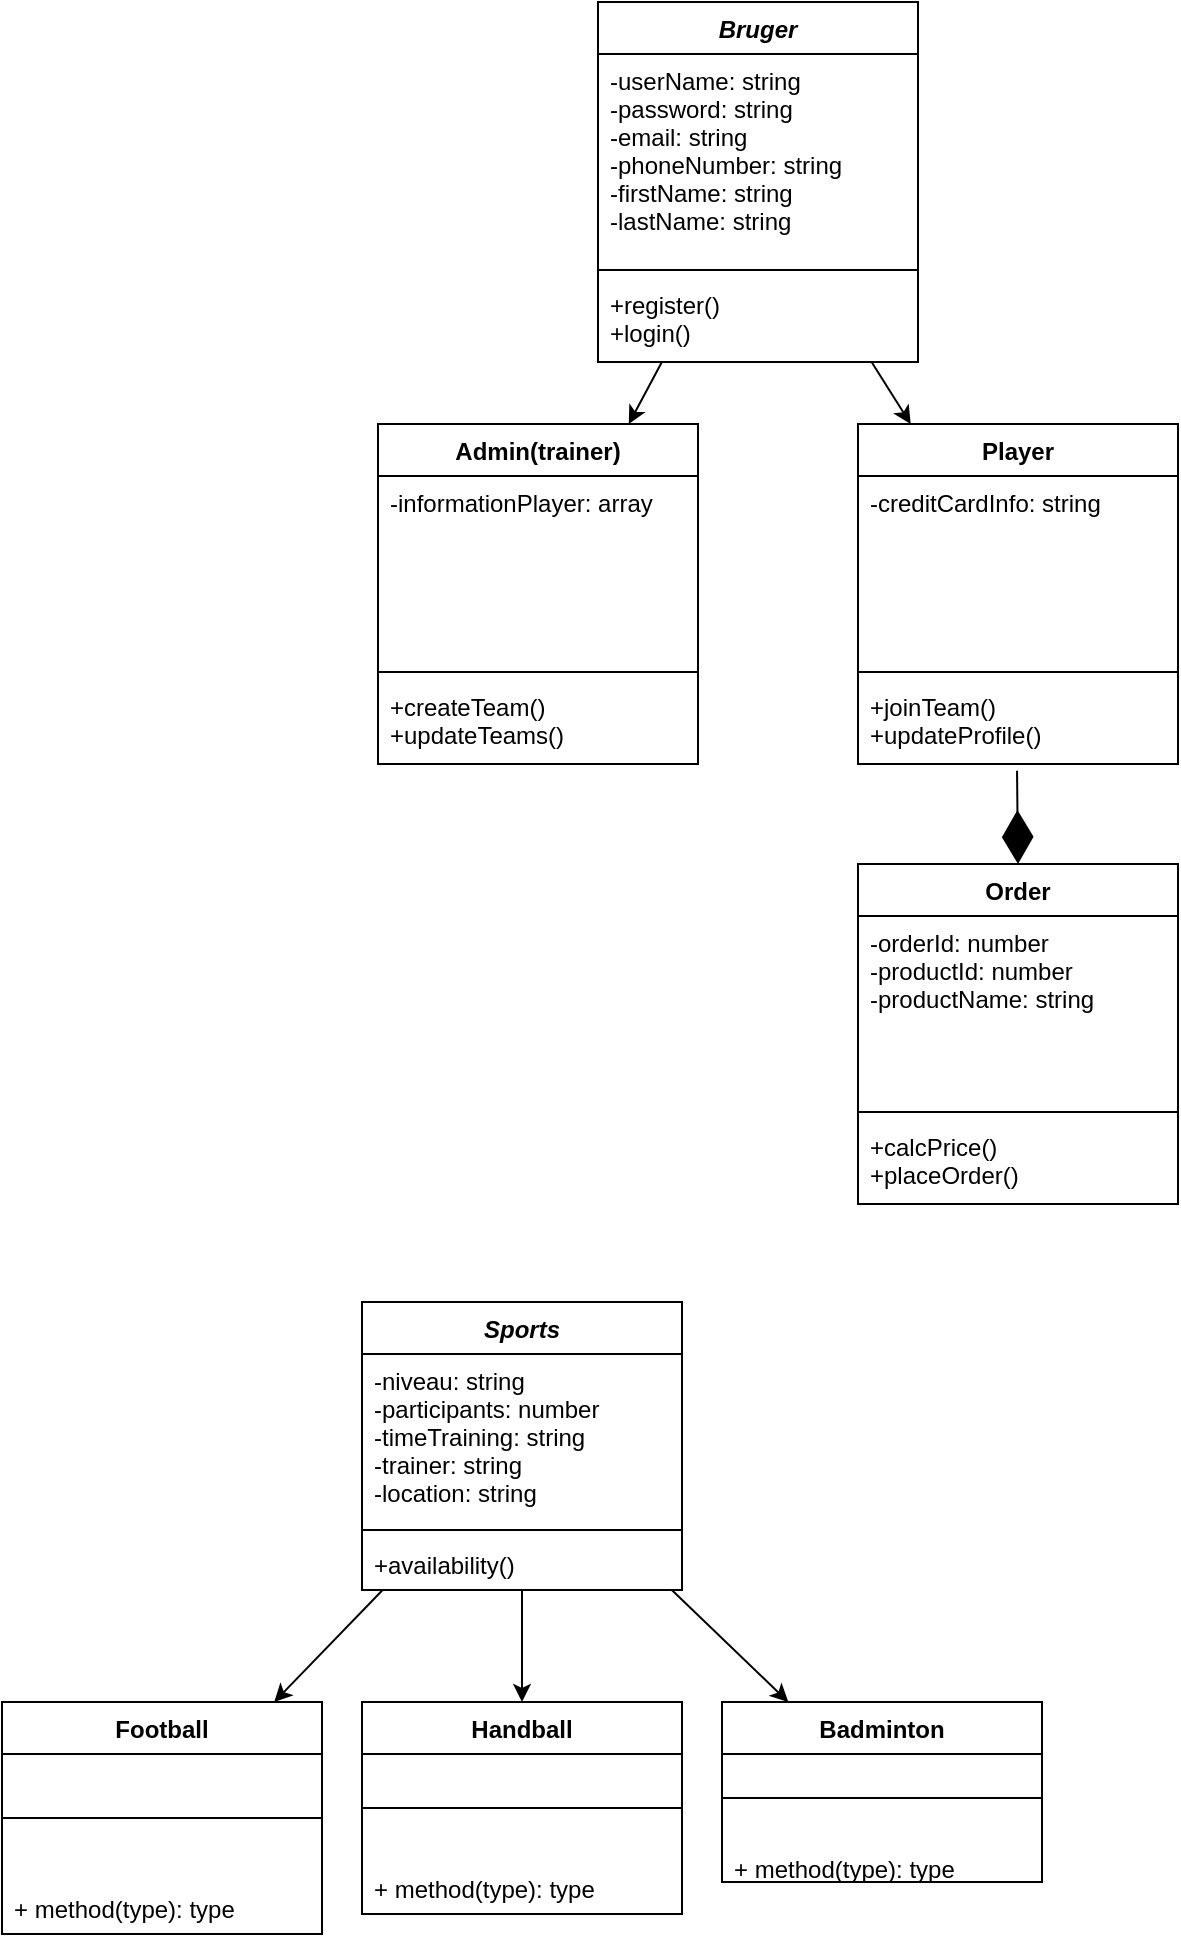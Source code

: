 <mxfile version="12.0.0" type="github" pages="1"><diagram id="Vmeegc6ejv_8Vc7JIMB2" name="Page-1"><mxGraphModel dx="1264" dy="534" grid="1" gridSize="10" guides="1" tooltips="1" connect="1" arrows="1" fold="1" page="1" pageScale="1" pageWidth="827" pageHeight="1169" math="0" shadow="0"><root><mxCell id="0"/><mxCell id="1" parent="0"/><mxCell id="K51mfnr3Kgzf52QpoJ1k-43" value="" style="edgeStyle=none;rounded=0;orthogonalLoop=1;jettySize=auto;html=1;" edge="1" parent="1" source="YfjfltWNitnxMf3frFMw-1" target="K51mfnr3Kgzf52QpoJ1k-39"><mxGeometry relative="1" as="geometry"/></mxCell><mxCell id="K51mfnr3Kgzf52QpoJ1k-49" value="" style="edgeStyle=none;rounded=0;orthogonalLoop=1;jettySize=auto;html=1;" edge="1" parent="1" source="YfjfltWNitnxMf3frFMw-1" target="K51mfnr3Kgzf52QpoJ1k-45"><mxGeometry relative="1" as="geometry"/></mxCell><mxCell id="YfjfltWNitnxMf3frFMw-1" value="Bruger" style="swimlane;fontStyle=3;align=center;verticalAlign=top;childLayout=stackLayout;horizontal=1;startSize=26;horizontalStack=0;resizeParent=1;resizeParentMax=0;resizeLast=0;collapsible=1;marginBottom=0;" parent="1" vertex="1"><mxGeometry x="350" y="29" width="160" height="180" as="geometry"><mxRectangle x="350" y="29" width="70" height="26" as="alternateBounds"/></mxGeometry></mxCell><mxCell id="YfjfltWNitnxMf3frFMw-2" value="-userName: string&#10;-password: string&#10;-email: string&#10;-phoneNumber: string&#10;-firstName: string&#10;-lastName: string&#10;&#10;" style="text;strokeColor=none;fillColor=none;align=left;verticalAlign=top;spacingLeft=4;spacingRight=4;overflow=hidden;rotatable=0;points=[[0,0.5],[1,0.5]];portConstraint=eastwest;" parent="YfjfltWNitnxMf3frFMw-1" vertex="1"><mxGeometry y="26" width="160" height="104" as="geometry"/></mxCell><mxCell id="YfjfltWNitnxMf3frFMw-3" value="" style="line;strokeWidth=1;fillColor=none;align=left;verticalAlign=middle;spacingTop=-1;spacingLeft=3;spacingRight=3;rotatable=0;labelPosition=right;points=[];portConstraint=eastwest;" parent="YfjfltWNitnxMf3frFMw-1" vertex="1"><mxGeometry y="130" width="160" height="8" as="geometry"/></mxCell><mxCell id="K51mfnr3Kgzf52QpoJ1k-38" value="+register()&#10;+login()" style="text;strokeColor=none;fillColor=none;align=left;verticalAlign=top;spacingLeft=4;spacingRight=4;overflow=hidden;rotatable=0;points=[[0,0.5],[1,0.5]];portConstraint=eastwest;" vertex="1" parent="YfjfltWNitnxMf3frFMw-1"><mxGeometry y="138" width="160" height="42" as="geometry"/></mxCell><mxCell id="K51mfnr3Kgzf52QpoJ1k-45" value="Admin(trainer)" style="swimlane;fontStyle=1;align=center;verticalAlign=top;childLayout=stackLayout;horizontal=1;startSize=26;horizontalStack=0;resizeParent=1;resizeParentMax=0;resizeLast=0;collapsible=1;marginBottom=0;" vertex="1" parent="1"><mxGeometry x="240" y="240" width="160" height="170" as="geometry"><mxRectangle x="350" y="29" width="70" height="26" as="alternateBounds"/></mxGeometry></mxCell><mxCell id="K51mfnr3Kgzf52QpoJ1k-46" value="-informationPlayer: array&#10;" style="text;strokeColor=none;fillColor=none;align=left;verticalAlign=top;spacingLeft=4;spacingRight=4;overflow=hidden;rotatable=0;points=[[0,0.5],[1,0.5]];portConstraint=eastwest;" vertex="1" parent="K51mfnr3Kgzf52QpoJ1k-45"><mxGeometry y="26" width="160" height="94" as="geometry"/></mxCell><mxCell id="K51mfnr3Kgzf52QpoJ1k-47" value="" style="line;strokeWidth=1;fillColor=none;align=left;verticalAlign=middle;spacingTop=-1;spacingLeft=3;spacingRight=3;rotatable=0;labelPosition=right;points=[];portConstraint=eastwest;" vertex="1" parent="K51mfnr3Kgzf52QpoJ1k-45"><mxGeometry y="120" width="160" height="8" as="geometry"/></mxCell><mxCell id="K51mfnr3Kgzf52QpoJ1k-48" value="+createTeam()&#10;+updateTeams()" style="text;strokeColor=none;fillColor=none;align=left;verticalAlign=top;spacingLeft=4;spacingRight=4;overflow=hidden;rotatable=0;points=[[0,0.5],[1,0.5]];portConstraint=eastwest;" vertex="1" parent="K51mfnr3Kgzf52QpoJ1k-45"><mxGeometry y="128" width="160" height="42" as="geometry"/></mxCell><mxCell id="K51mfnr3Kgzf52QpoJ1k-39" value="Player" style="swimlane;fontStyle=1;align=center;verticalAlign=top;childLayout=stackLayout;horizontal=1;startSize=26;horizontalStack=0;resizeParent=1;resizeParentMax=0;resizeLast=0;collapsible=1;marginBottom=0;" vertex="1" parent="1"><mxGeometry x="480" y="240" width="160" height="170" as="geometry"><mxRectangle x="350" y="29" width="70" height="26" as="alternateBounds"/></mxGeometry></mxCell><mxCell id="K51mfnr3Kgzf52QpoJ1k-40" value="-creditCardInfo: string&#10;" style="text;strokeColor=none;fillColor=none;align=left;verticalAlign=top;spacingLeft=4;spacingRight=4;overflow=hidden;rotatable=0;points=[[0,0.5],[1,0.5]];portConstraint=eastwest;" vertex="1" parent="K51mfnr3Kgzf52QpoJ1k-39"><mxGeometry y="26" width="160" height="94" as="geometry"/></mxCell><mxCell id="K51mfnr3Kgzf52QpoJ1k-41" value="" style="line;strokeWidth=1;fillColor=none;align=left;verticalAlign=middle;spacingTop=-1;spacingLeft=3;spacingRight=3;rotatable=0;labelPosition=right;points=[];portConstraint=eastwest;" vertex="1" parent="K51mfnr3Kgzf52QpoJ1k-39"><mxGeometry y="120" width="160" height="8" as="geometry"/></mxCell><mxCell id="K51mfnr3Kgzf52QpoJ1k-42" value="+joinTeam()&#10;+updateProfile()" style="text;strokeColor=none;fillColor=none;align=left;verticalAlign=top;spacingLeft=4;spacingRight=4;overflow=hidden;rotatable=0;points=[[0,0.5],[1,0.5]];portConstraint=eastwest;" vertex="1" parent="K51mfnr3Kgzf52QpoJ1k-39"><mxGeometry y="128" width="160" height="42" as="geometry"/></mxCell><mxCell id="K51mfnr3Kgzf52QpoJ1k-57" value="Order" style="swimlane;fontStyle=1;align=center;verticalAlign=top;childLayout=stackLayout;horizontal=1;startSize=26;horizontalStack=0;resizeParent=1;resizeParentMax=0;resizeLast=0;collapsible=1;marginBottom=0;" vertex="1" parent="1"><mxGeometry x="480" y="460" width="160" height="170" as="geometry"><mxRectangle x="350" y="29" width="70" height="26" as="alternateBounds"/></mxGeometry></mxCell><mxCell id="K51mfnr3Kgzf52QpoJ1k-58" value="-orderId: number&#10;-productId: number&#10;-productName: string&#10;" style="text;strokeColor=none;fillColor=none;align=left;verticalAlign=top;spacingLeft=4;spacingRight=4;overflow=hidden;rotatable=0;points=[[0,0.5],[1,0.5]];portConstraint=eastwest;" vertex="1" parent="K51mfnr3Kgzf52QpoJ1k-57"><mxGeometry y="26" width="160" height="94" as="geometry"/></mxCell><mxCell id="K51mfnr3Kgzf52QpoJ1k-59" value="" style="line;strokeWidth=1;fillColor=none;align=left;verticalAlign=middle;spacingTop=-1;spacingLeft=3;spacingRight=3;rotatable=0;labelPosition=right;points=[];portConstraint=eastwest;" vertex="1" parent="K51mfnr3Kgzf52QpoJ1k-57"><mxGeometry y="120" width="160" height="8" as="geometry"/></mxCell><mxCell id="K51mfnr3Kgzf52QpoJ1k-60" value="+calcPrice()&#10;+placeOrder()" style="text;strokeColor=none;fillColor=none;align=left;verticalAlign=top;spacingLeft=4;spacingRight=4;overflow=hidden;rotatable=0;points=[[0,0.5],[1,0.5]];portConstraint=eastwest;" vertex="1" parent="K51mfnr3Kgzf52QpoJ1k-57"><mxGeometry y="128" width="160" height="42" as="geometry"/></mxCell><mxCell id="K51mfnr3Kgzf52QpoJ1k-22" value="" style="edgeStyle=none;rounded=0;orthogonalLoop=1;jettySize=auto;html=1;" edge="1" parent="1" source="K51mfnr3Kgzf52QpoJ1k-14" target="K51mfnr3Kgzf52QpoJ1k-18"><mxGeometry relative="1" as="geometry"/></mxCell><mxCell id="K51mfnr3Kgzf52QpoJ1k-27" value="" style="edgeStyle=none;rounded=0;orthogonalLoop=1;jettySize=auto;html=1;" edge="1" parent="1" source="K51mfnr3Kgzf52QpoJ1k-14" target="K51mfnr3Kgzf52QpoJ1k-23"><mxGeometry relative="1" as="geometry"/></mxCell><mxCell id="K51mfnr3Kgzf52QpoJ1k-32" value="" style="edgeStyle=none;rounded=0;orthogonalLoop=1;jettySize=auto;html=1;" edge="1" parent="1" source="K51mfnr3Kgzf52QpoJ1k-14" target="K51mfnr3Kgzf52QpoJ1k-28"><mxGeometry relative="1" as="geometry"/></mxCell><mxCell id="K51mfnr3Kgzf52QpoJ1k-14" value="Sports" style="swimlane;fontStyle=3;align=center;verticalAlign=top;childLayout=stackLayout;horizontal=1;startSize=26;horizontalStack=0;resizeParent=1;resizeParentMax=0;resizeLast=0;collapsible=1;marginBottom=0;" vertex="1" parent="1"><mxGeometry x="232" y="679" width="160" height="144" as="geometry"/></mxCell><mxCell id="K51mfnr3Kgzf52QpoJ1k-15" value="-niveau: string&#10;-participants: number&#10;-timeTraining: string&#10;-trainer: string&#10;-location: string" style="text;strokeColor=none;fillColor=none;align=left;verticalAlign=top;spacingLeft=4;spacingRight=4;overflow=hidden;rotatable=0;points=[[0,0.5],[1,0.5]];portConstraint=eastwest;" vertex="1" parent="K51mfnr3Kgzf52QpoJ1k-14"><mxGeometry y="26" width="160" height="84" as="geometry"/></mxCell><mxCell id="K51mfnr3Kgzf52QpoJ1k-16" value="" style="line;strokeWidth=1;fillColor=none;align=left;verticalAlign=middle;spacingTop=-1;spacingLeft=3;spacingRight=3;rotatable=0;labelPosition=right;points=[];portConstraint=eastwest;" vertex="1" parent="K51mfnr3Kgzf52QpoJ1k-14"><mxGeometry y="110" width="160" height="8" as="geometry"/></mxCell><mxCell id="K51mfnr3Kgzf52QpoJ1k-17" value="+availability()" style="text;strokeColor=none;fillColor=none;align=left;verticalAlign=top;spacingLeft=4;spacingRight=4;overflow=hidden;rotatable=0;points=[[0,0.5],[1,0.5]];portConstraint=eastwest;" vertex="1" parent="K51mfnr3Kgzf52QpoJ1k-14"><mxGeometry y="118" width="160" height="26" as="geometry"/></mxCell><mxCell id="K51mfnr3Kgzf52QpoJ1k-28" value="Handball" style="swimlane;fontStyle=1;align=center;verticalAlign=top;childLayout=stackLayout;horizontal=1;startSize=26;horizontalStack=0;resizeParent=1;resizeParentMax=0;resizeLast=0;collapsible=1;marginBottom=0;" vertex="1" parent="1"><mxGeometry x="232" y="879" width="160" height="106" as="geometry"/></mxCell><mxCell id="K51mfnr3Kgzf52QpoJ1k-30" value="" style="line;strokeWidth=1;fillColor=none;align=left;verticalAlign=middle;spacingTop=-1;spacingLeft=3;spacingRight=3;rotatable=0;labelPosition=right;points=[];portConstraint=eastwest;" vertex="1" parent="K51mfnr3Kgzf52QpoJ1k-28"><mxGeometry y="26" width="160" height="54" as="geometry"/></mxCell><mxCell id="K51mfnr3Kgzf52QpoJ1k-31" value="+ method(type): type" style="text;strokeColor=none;fillColor=none;align=left;verticalAlign=top;spacingLeft=4;spacingRight=4;overflow=hidden;rotatable=0;points=[[0,0.5],[1,0.5]];portConstraint=eastwest;" vertex="1" parent="K51mfnr3Kgzf52QpoJ1k-28"><mxGeometry y="80" width="160" height="26" as="geometry"/></mxCell><mxCell id="K51mfnr3Kgzf52QpoJ1k-23" value="Badminton" style="swimlane;fontStyle=1;align=center;verticalAlign=top;childLayout=stackLayout;horizontal=1;startSize=26;horizontalStack=0;resizeParent=1;resizeParentMax=0;resizeLast=0;collapsible=1;marginBottom=0;" vertex="1" parent="1"><mxGeometry x="412" y="879" width="160" height="90" as="geometry"/></mxCell><mxCell id="K51mfnr3Kgzf52QpoJ1k-25" value="" style="line;strokeWidth=1;fillColor=none;align=left;verticalAlign=middle;spacingTop=-1;spacingLeft=3;spacingRight=3;rotatable=0;labelPosition=right;points=[];portConstraint=eastwest;" vertex="1" parent="K51mfnr3Kgzf52QpoJ1k-23"><mxGeometry y="26" width="160" height="44" as="geometry"/></mxCell><mxCell id="K51mfnr3Kgzf52QpoJ1k-26" value="+ method(type): type" style="text;strokeColor=none;fillColor=none;align=left;verticalAlign=top;spacingLeft=4;spacingRight=4;overflow=hidden;rotatable=0;points=[[0,0.5],[1,0.5]];portConstraint=eastwest;" vertex="1" parent="K51mfnr3Kgzf52QpoJ1k-23"><mxGeometry y="70" width="160" height="20" as="geometry"/></mxCell><mxCell id="K51mfnr3Kgzf52QpoJ1k-18" value="Football" style="swimlane;fontStyle=1;align=center;verticalAlign=top;childLayout=stackLayout;horizontal=1;startSize=26;horizontalStack=0;resizeParent=1;resizeParentMax=0;resizeLast=0;collapsible=1;marginBottom=0;" vertex="1" parent="1"><mxGeometry x="52" y="879" width="160" height="116" as="geometry"/></mxCell><mxCell id="K51mfnr3Kgzf52QpoJ1k-20" value="" style="line;strokeWidth=1;fillColor=none;align=left;verticalAlign=middle;spacingTop=-1;spacingLeft=3;spacingRight=3;rotatable=0;labelPosition=right;points=[];portConstraint=eastwest;" vertex="1" parent="K51mfnr3Kgzf52QpoJ1k-18"><mxGeometry y="26" width="160" height="64" as="geometry"/></mxCell><mxCell id="K51mfnr3Kgzf52QpoJ1k-21" value="+ method(type): type" style="text;strokeColor=none;fillColor=none;align=left;verticalAlign=top;spacingLeft=4;spacingRight=4;overflow=hidden;rotatable=0;points=[[0,0.5],[1,0.5]];portConstraint=eastwest;" vertex="1" parent="K51mfnr3Kgzf52QpoJ1k-18"><mxGeometry y="90" width="160" height="26" as="geometry"/></mxCell><mxCell id="K51mfnr3Kgzf52QpoJ1k-63" value="" style="endArrow=diamondThin;endFill=1;endSize=24;html=1;entryX=0.5;entryY=0;entryDx=0;entryDy=0;exitX=0.497;exitY=1.081;exitDx=0;exitDy=0;exitPerimeter=0;" edge="1" parent="1" source="K51mfnr3Kgzf52QpoJ1k-42" target="K51mfnr3Kgzf52QpoJ1k-57"><mxGeometry width="160" relative="1" as="geometry"><mxPoint x="520" y="480" as="sourcePoint"/><mxPoint x="570" y="760" as="targetPoint"/></mxGeometry></mxCell></root></mxGraphModel></diagram></mxfile>